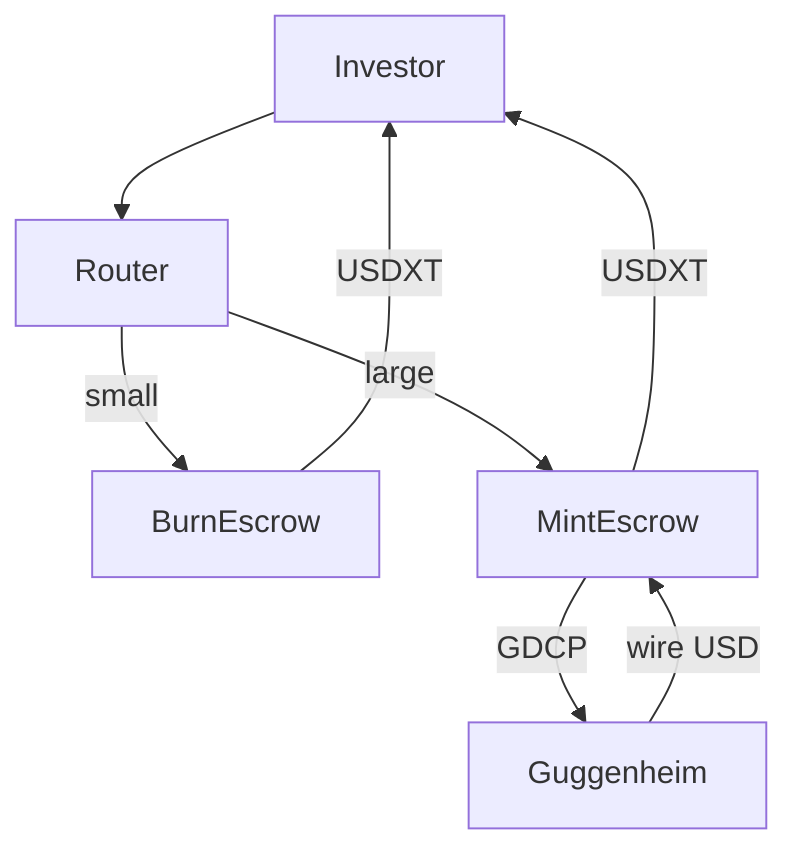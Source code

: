 flowchart TD
  Investor-->Router
  Router--small-->BurnEscrow
  Router--large-->MintEscrow
  BurnEscrow--USDXT-->Investor
  Guggenheim--wire USD-->MintEscrow
  MintEscrow--USDXT-->Investor
  MintEscrow--GDCP-->Guggenheim